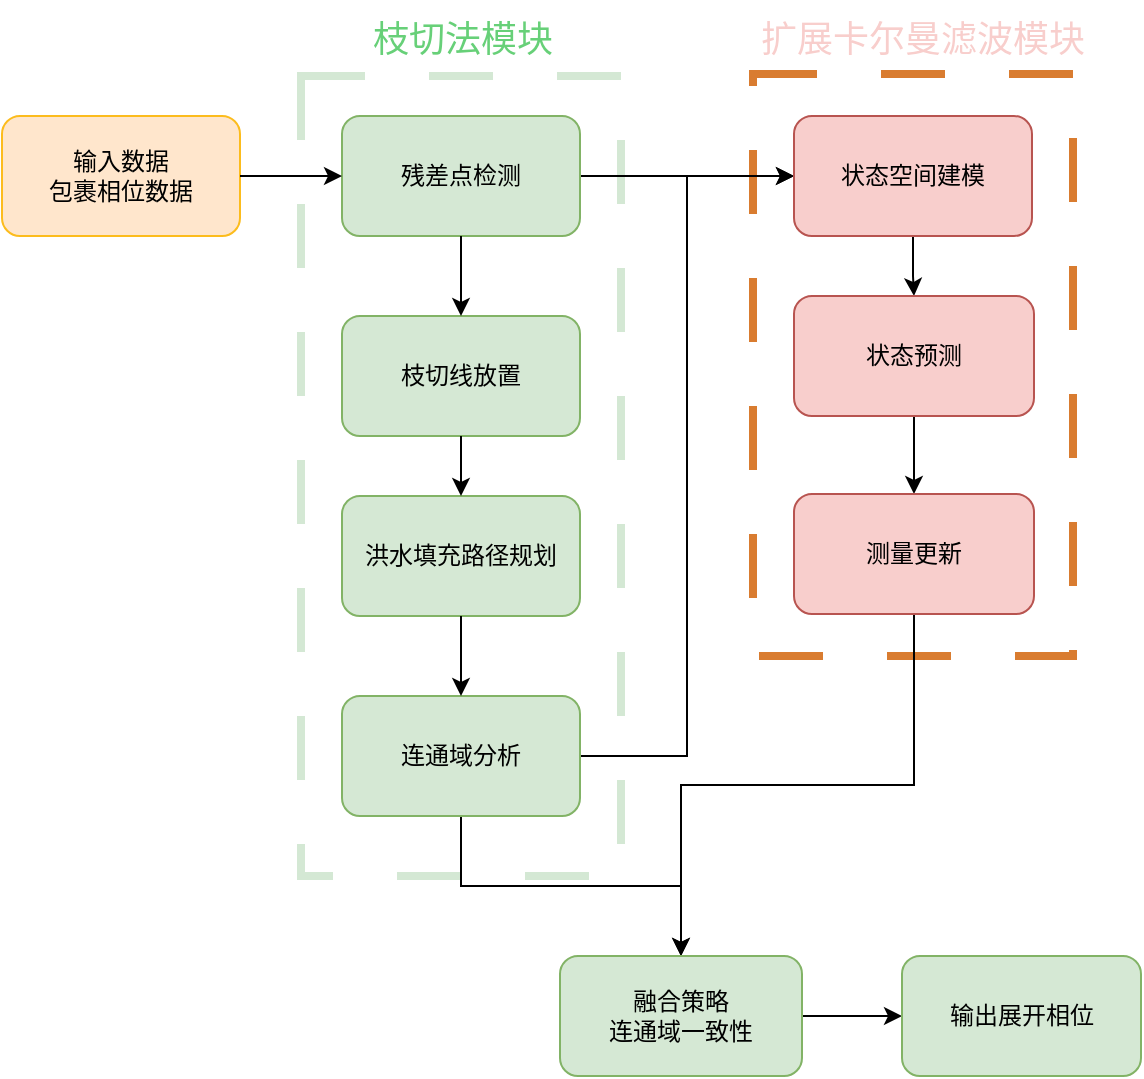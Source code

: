 <mxfile version="26.2.14">
  <diagram name="Page-1" id="A0pkmFhM8jvRp8QMeJk4">
    <mxGraphModel dx="1106" dy="1671" grid="1" gridSize="10" guides="1" tooltips="1" connect="1" arrows="1" fold="1" page="1" pageScale="1" pageWidth="850" pageHeight="1100" math="0" shadow="0">
      <root>
        <mxCell id="0" />
        <mxCell id="1" parent="0" />
        <mxCell id="Ob8cVxhxe2ABof4mAASp-22" value="" style="rounded=0;whiteSpace=wrap;html=1;dashed=1;dashPattern=8 8;strokeWidth=4;strokeColor=light-dark(#d97c30, #ededed);" vertex="1" parent="1">
          <mxGeometry x="395.5" y="19" width="160" height="291" as="geometry" />
        </mxCell>
        <mxCell id="Ob8cVxhxe2ABof4mAASp-12" value="" style="rounded=0;whiteSpace=wrap;html=1;dashed=1;dashPattern=8 8;strokeWidth=4;strokeColor=light-dark(#d4e8d4, #ededed);" vertex="1" parent="1">
          <mxGeometry x="169.5" y="20" width="160" height="400" as="geometry" />
        </mxCell>
        <mxCell id="Ob8cVxhxe2ABof4mAASp-2" value="输入数据&lt;div&gt;包裹相位数据&lt;/div&gt;" style="rounded=1;whiteSpace=wrap;html=1;fillColor=#ffe6cc;strokeColor=light-dark(#fcbc1d, #996500);fillStyle=auto;" vertex="1" parent="1">
          <mxGeometry x="20" y="40" width="119" height="60" as="geometry" />
        </mxCell>
        <mxCell id="Ob8cVxhxe2ABof4mAASp-14" value="" style="edgeStyle=orthogonalEdgeStyle;rounded=0;orthogonalLoop=1;jettySize=auto;html=1;" edge="1" parent="1" source="Ob8cVxhxe2ABof4mAASp-3" target="Ob8cVxhxe2ABof4mAASp-7">
          <mxGeometry relative="1" as="geometry" />
        </mxCell>
        <mxCell id="Ob8cVxhxe2ABof4mAASp-3" value="残差点检测" style="rounded=1;whiteSpace=wrap;html=1;fillColor=#d5e8d4;strokeColor=#82b366;" vertex="1" parent="1">
          <mxGeometry x="190" y="40" width="119" height="60" as="geometry" />
        </mxCell>
        <mxCell id="Ob8cVxhxe2ABof4mAASp-4" value="枝切线放置" style="rounded=1;whiteSpace=wrap;html=1;fillColor=#d5e8d4;strokeColor=#82b366;" vertex="1" parent="1">
          <mxGeometry x="190" y="140" width="119" height="60" as="geometry" />
        </mxCell>
        <mxCell id="Ob8cVxhxe2ABof4mAASp-5" value="洪水填充路径规划" style="rounded=1;whiteSpace=wrap;html=1;fillColor=#d5e8d4;strokeColor=#82b366;" vertex="1" parent="1">
          <mxGeometry x="190" y="230" width="119" height="60" as="geometry" />
        </mxCell>
        <mxCell id="Ob8cVxhxe2ABof4mAASp-23" style="edgeStyle=orthogonalEdgeStyle;rounded=0;orthogonalLoop=1;jettySize=auto;html=1;exitX=1;exitY=0.5;exitDx=0;exitDy=0;entryX=0;entryY=0.5;entryDx=0;entryDy=0;" edge="1" parent="1" source="Ob8cVxhxe2ABof4mAASp-6" target="Ob8cVxhxe2ABof4mAASp-7">
          <mxGeometry relative="1" as="geometry" />
        </mxCell>
        <mxCell id="Ob8cVxhxe2ABof4mAASp-26" value="" style="edgeStyle=orthogonalEdgeStyle;rounded=0;orthogonalLoop=1;jettySize=auto;html=1;" edge="1" parent="1" source="Ob8cVxhxe2ABof4mAASp-6" target="Ob8cVxhxe2ABof4mAASp-25">
          <mxGeometry relative="1" as="geometry" />
        </mxCell>
        <mxCell id="Ob8cVxhxe2ABof4mAASp-6" value="连通域分析" style="rounded=1;whiteSpace=wrap;html=1;fillColor=#d5e8d4;strokeColor=#82b366;" vertex="1" parent="1">
          <mxGeometry x="190" y="330" width="119" height="60" as="geometry" />
        </mxCell>
        <mxCell id="Ob8cVxhxe2ABof4mAASp-19" value="" style="edgeStyle=orthogonalEdgeStyle;rounded=0;orthogonalLoop=1;jettySize=auto;html=1;" edge="1" parent="1" source="Ob8cVxhxe2ABof4mAASp-7" target="Ob8cVxhxe2ABof4mAASp-18">
          <mxGeometry relative="1" as="geometry" />
        </mxCell>
        <mxCell id="Ob8cVxhxe2ABof4mAASp-7" value="状态空间建模" style="rounded=1;whiteSpace=wrap;html=1;fillColor=#f8cecc;strokeColor=#b85450;" vertex="1" parent="1">
          <mxGeometry x="416" y="40" width="119" height="60" as="geometry" />
        </mxCell>
        <mxCell id="Ob8cVxhxe2ABof4mAASp-8" value="" style="endArrow=classic;html=1;rounded=0;exitX=1;exitY=0.5;exitDx=0;exitDy=0;entryX=0;entryY=0.5;entryDx=0;entryDy=0;" edge="1" parent="1" source="Ob8cVxhxe2ABof4mAASp-2" target="Ob8cVxhxe2ABof4mAASp-3">
          <mxGeometry width="50" height="50" relative="1" as="geometry">
            <mxPoint x="400" y="220" as="sourcePoint" />
            <mxPoint x="450" y="170" as="targetPoint" />
            <Array as="points">
              <mxPoint x="160" y="70" />
              <mxPoint x="170" y="70" />
            </Array>
          </mxGeometry>
        </mxCell>
        <mxCell id="Ob8cVxhxe2ABof4mAASp-9" value="" style="endArrow=classic;html=1;rounded=0;exitX=0.5;exitY=1;exitDx=0;exitDy=0;entryX=0.5;entryY=0;entryDx=0;entryDy=0;" edge="1" parent="1" source="Ob8cVxhxe2ABof4mAASp-3" target="Ob8cVxhxe2ABof4mAASp-4">
          <mxGeometry width="50" height="50" relative="1" as="geometry">
            <mxPoint x="149" y="80" as="sourcePoint" />
            <mxPoint x="200" y="80" as="targetPoint" />
            <Array as="points" />
          </mxGeometry>
        </mxCell>
        <mxCell id="Ob8cVxhxe2ABof4mAASp-10" value="" style="endArrow=classic;html=1;rounded=0;exitX=0.5;exitY=1;exitDx=0;exitDy=0;entryX=0.5;entryY=0;entryDx=0;entryDy=0;" edge="1" parent="1" source="Ob8cVxhxe2ABof4mAASp-4" target="Ob8cVxhxe2ABof4mAASp-5">
          <mxGeometry width="50" height="50" relative="1" as="geometry">
            <mxPoint x="260" y="110" as="sourcePoint" />
            <mxPoint x="260" y="150" as="targetPoint" />
            <Array as="points" />
          </mxGeometry>
        </mxCell>
        <mxCell id="Ob8cVxhxe2ABof4mAASp-11" value="" style="endArrow=classic;html=1;rounded=0;exitX=0.5;exitY=1;exitDx=0;exitDy=0;entryX=0.5;entryY=0;entryDx=0;entryDy=0;" edge="1" parent="1" source="Ob8cVxhxe2ABof4mAASp-5" target="Ob8cVxhxe2ABof4mAASp-6">
          <mxGeometry width="50" height="50" relative="1" as="geometry">
            <mxPoint x="260" y="294" as="sourcePoint" />
            <mxPoint x="260" y="324" as="targetPoint" />
            <Array as="points" />
          </mxGeometry>
        </mxCell>
        <mxCell id="Ob8cVxhxe2ABof4mAASp-21" value="" style="edgeStyle=orthogonalEdgeStyle;rounded=0;orthogonalLoop=1;jettySize=auto;html=1;" edge="1" parent="1" source="Ob8cVxhxe2ABof4mAASp-18" target="Ob8cVxhxe2ABof4mAASp-20">
          <mxGeometry relative="1" as="geometry" />
        </mxCell>
        <mxCell id="Ob8cVxhxe2ABof4mAASp-18" value="状态预测" style="whiteSpace=wrap;html=1;rounded=1;fillColor=#f8cecc;strokeColor=#b85450;" vertex="1" parent="1">
          <mxGeometry x="416" y="130" width="120" height="60" as="geometry" />
        </mxCell>
        <mxCell id="Ob8cVxhxe2ABof4mAASp-29" style="edgeStyle=orthogonalEdgeStyle;rounded=0;orthogonalLoop=1;jettySize=auto;html=1;exitX=0.5;exitY=1;exitDx=0;exitDy=0;entryX=0.5;entryY=0;entryDx=0;entryDy=0;" edge="1" parent="1" source="Ob8cVxhxe2ABof4mAASp-20" target="Ob8cVxhxe2ABof4mAASp-25">
          <mxGeometry relative="1" as="geometry" />
        </mxCell>
        <mxCell id="Ob8cVxhxe2ABof4mAASp-20" value="测量更新" style="whiteSpace=wrap;html=1;rounded=1;fillColor=#f8cecc;strokeColor=#b85450;" vertex="1" parent="1">
          <mxGeometry x="416" y="229" width="120" height="60" as="geometry" />
        </mxCell>
        <mxCell id="Ob8cVxhxe2ABof4mAASp-28" value="" style="edgeStyle=orthogonalEdgeStyle;rounded=0;orthogonalLoop=1;jettySize=auto;html=1;" edge="1" parent="1" source="Ob8cVxhxe2ABof4mAASp-25" target="Ob8cVxhxe2ABof4mAASp-27">
          <mxGeometry relative="1" as="geometry" />
        </mxCell>
        <mxCell id="Ob8cVxhxe2ABof4mAASp-25" value="融合策略&lt;div&gt;连通域一致性&lt;/div&gt;" style="whiteSpace=wrap;html=1;fillColor=#d5e8d4;strokeColor=#82b366;rounded=1;" vertex="1" parent="1">
          <mxGeometry x="299" y="460" width="121" height="60" as="geometry" />
        </mxCell>
        <mxCell id="Ob8cVxhxe2ABof4mAASp-27" value="输出展开相位" style="whiteSpace=wrap;html=1;fillColor=#d5e8d4;strokeColor=#82b366;rounded=1;" vertex="1" parent="1">
          <mxGeometry x="470" y="460" width="119.5" height="60" as="geometry" />
        </mxCell>
        <mxCell id="Ob8cVxhxe2ABof4mAASp-30" value="&lt;font style=&quot;color: rgb(103, 208, 120); font-size: 18px;&quot;&gt;枝切法模块&lt;/font&gt;" style="text;html=1;align=center;verticalAlign=middle;resizable=0;points=[];autosize=1;strokeColor=none;fillColor=none;" vertex="1" parent="1">
          <mxGeometry x="194.5" y="-18" width="110" height="40" as="geometry" />
        </mxCell>
        <mxCell id="Ob8cVxhxe2ABof4mAASp-31" value="&lt;font style=&quot;color: light-dark(rgb(248, 206, 204), rgb(237, 237, 237)); font-size: 18px;&quot;&gt;扩展卡尔曼滤波模块&lt;/font&gt;" style="text;html=1;align=center;verticalAlign=middle;resizable=0;points=[];autosize=1;strokeColor=none;fillColor=none;fontSize=13;" vertex="1" parent="1">
          <mxGeometry x="385" y="-18" width="190" height="40" as="geometry" />
        </mxCell>
      </root>
    </mxGraphModel>
  </diagram>
</mxfile>
